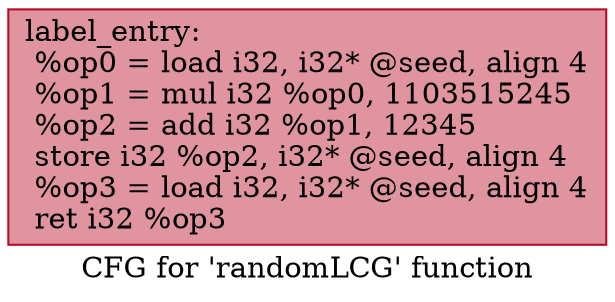 digraph "CFG for 'randomLCG' function" {
	label="CFG for 'randomLCG' function";

	Node0x17b3e10 [shape=record,color="#b70d28ff", style=filled, fillcolor="#b70d2870",label="{label_entry:\l  %op0 = load i32, i32* @seed, align 4\l  %op1 = mul i32 %op0, 1103515245\l  %op2 = add i32 %op1, 12345\l  store i32 %op2, i32* @seed, align 4\l  %op3 = load i32, i32* @seed, align 4\l  ret i32 %op3\l}"];
}
